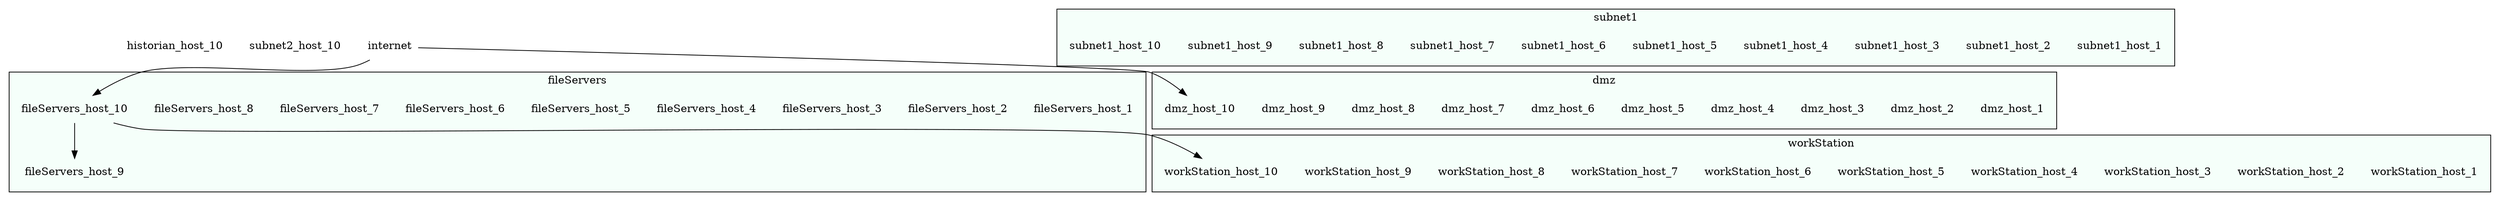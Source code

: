 digraph G {
t42 [label="historian_host_10",shape=none,image="/Users/Saint/Code/CyberMetric/mulval/img/server.jpeg"];
t41 [label="subnet2_host_10",shape=none,image="/Users/Saint/Code/CyberMetric/mulval/img/server.jpeg"];
t40 [label="internet",shape=none,image="/Users/Saint/Code/CyberMetric/mulval/img/server.jpeg"];
subgraph cluster_fileServers{
label="fileServers";
bgcolor="mintcream";
t20 [label="fileServers_host_1",shape=none,image="/Users/Saint/Code/CyberMetric/mulval/img/server.jpeg"];
t21 [label="fileServers_host_2",shape=none,image="/Users/Saint/Code/CyberMetric/mulval/img/server.jpeg"];
t22 [label="fileServers_host_3",shape=none,image="/Users/Saint/Code/CyberMetric/mulval/img/server.jpeg"];
t23 [label="fileServers_host_4",shape=none,image="/Users/Saint/Code/CyberMetric/mulval/img/server.jpeg"];
t24 [label="fileServers_host_5",shape=none,image="/Users/Saint/Code/CyberMetric/mulval/img/server.jpeg"];
t25 [label="fileServers_host_6",shape=none,image="/Users/Saint/Code/CyberMetric/mulval/img/server.jpeg"];
t26 [label="fileServers_host_7",shape=none,image="/Users/Saint/Code/CyberMetric/mulval/img/server.jpeg"];
t27 [label="fileServers_host_8",shape=none,image="/Users/Saint/Code/CyberMetric/mulval/img/server.jpeg"];
t28 [label="fileServers_host_9",shape=none,image="/Users/Saint/Code/CyberMetric/mulval/img/server.jpeg"];
t29 [label="fileServers_host_10",shape=none,image="/Users/Saint/Code/CyberMetric/mulval/img/server.jpeg"];
}
subgraph cluster_workStation{
label="workStation";
bgcolor="mintcream";
t10 [label="workStation_host_1",shape=none,image="/Users/Saint/Code/CyberMetric/mulval/img/server.jpeg"];
t11 [label="workStation_host_2",shape=none,image="/Users/Saint/Code/CyberMetric/mulval/img/server.jpeg"];
t12 [label="workStation_host_3",shape=none,image="/Users/Saint/Code/CyberMetric/mulval/img/server.jpeg"];
t13 [label="workStation_host_4",shape=none,image="/Users/Saint/Code/CyberMetric/mulval/img/server.jpeg"];
t14 [label="workStation_host_5",shape=none,image="/Users/Saint/Code/CyberMetric/mulval/img/server.jpeg"];
t15 [label="workStation_host_6",shape=none,image="/Users/Saint/Code/CyberMetric/mulval/img/server.jpeg"];
t16 [label="workStation_host_7",shape=none,image="/Users/Saint/Code/CyberMetric/mulval/img/server.jpeg"];
t17 [label="workStation_host_8",shape=none,image="/Users/Saint/Code/CyberMetric/mulval/img/server.jpeg"];
t18 [label="workStation_host_9",shape=none,image="/Users/Saint/Code/CyberMetric/mulval/img/server.jpeg"];
t19 [label="workStation_host_10",shape=none,image="/Users/Saint/Code/CyberMetric/mulval/img/server.jpeg"];
}
subgraph cluster_subnet1{
label="subnet1";
bgcolor="mintcream";
t0 [label="subnet1_host_1",shape=none,image="/Users/Saint/Code/CyberMetric/mulval/img/server.jpeg"];
t1 [label="subnet1_host_2",shape=none,image="/Users/Saint/Code/CyberMetric/mulval/img/server.jpeg"];
t2 [label="subnet1_host_3",shape=none,image="/Users/Saint/Code/CyberMetric/mulval/img/server.jpeg"];
t3 [label="subnet1_host_4",shape=none,image="/Users/Saint/Code/CyberMetric/mulval/img/server.jpeg"];
t4 [label="subnet1_host_5",shape=none,image="/Users/Saint/Code/CyberMetric/mulval/img/server.jpeg"];
t5 [label="subnet1_host_6",shape=none,image="/Users/Saint/Code/CyberMetric/mulval/img/server.jpeg"];
t6 [label="subnet1_host_7",shape=none,image="/Users/Saint/Code/CyberMetric/mulval/img/server.jpeg"];
t7 [label="subnet1_host_8",shape=none,image="/Users/Saint/Code/CyberMetric/mulval/img/server.jpeg"];
t8 [label="subnet1_host_9",shape=none,image="/Users/Saint/Code/CyberMetric/mulval/img/server.jpeg"];
t9 [label="subnet1_host_10",shape=none,image="/Users/Saint/Code/CyberMetric/mulval/img/server.jpeg"];
}
subgraph cluster_dmz{
label="dmz";
bgcolor="mintcream";
t30 [label="dmz_host_1",shape=none,image="/Users/Saint/Code/CyberMetric/mulval/img/server.jpeg"];
t31 [label="dmz_host_2",shape=none,image="/Users/Saint/Code/CyberMetric/mulval/img/server.jpeg"];
t32 [label="dmz_host_3",shape=none,image="/Users/Saint/Code/CyberMetric/mulval/img/server.jpeg"];
t33 [label="dmz_host_4",shape=none,image="/Users/Saint/Code/CyberMetric/mulval/img/server.jpeg"];
t34 [label="dmz_host_5",shape=none,image="/Users/Saint/Code/CyberMetric/mulval/img/server.jpeg"];
t35 [label="dmz_host_6",shape=none,image="/Users/Saint/Code/CyberMetric/mulval/img/server.jpeg"];
t36 [label="dmz_host_7",shape=none,image="/Users/Saint/Code/CyberMetric/mulval/img/server.jpeg"];
t37 [label="dmz_host_8",shape=none,image="/Users/Saint/Code/CyberMetric/mulval/img/server.jpeg"];
t38 [label="dmz_host_9",shape=none,image="/Users/Saint/Code/CyberMetric/mulval/img/server.jpeg"];
t39 [label="dmz_host_10",shape=none,image="/Users/Saint/Code/CyberMetric/mulval/img/server.jpeg"];
}
t29 -> t28;
t29 -> t19;
t40 -> t39;
t40 -> t29;
}
